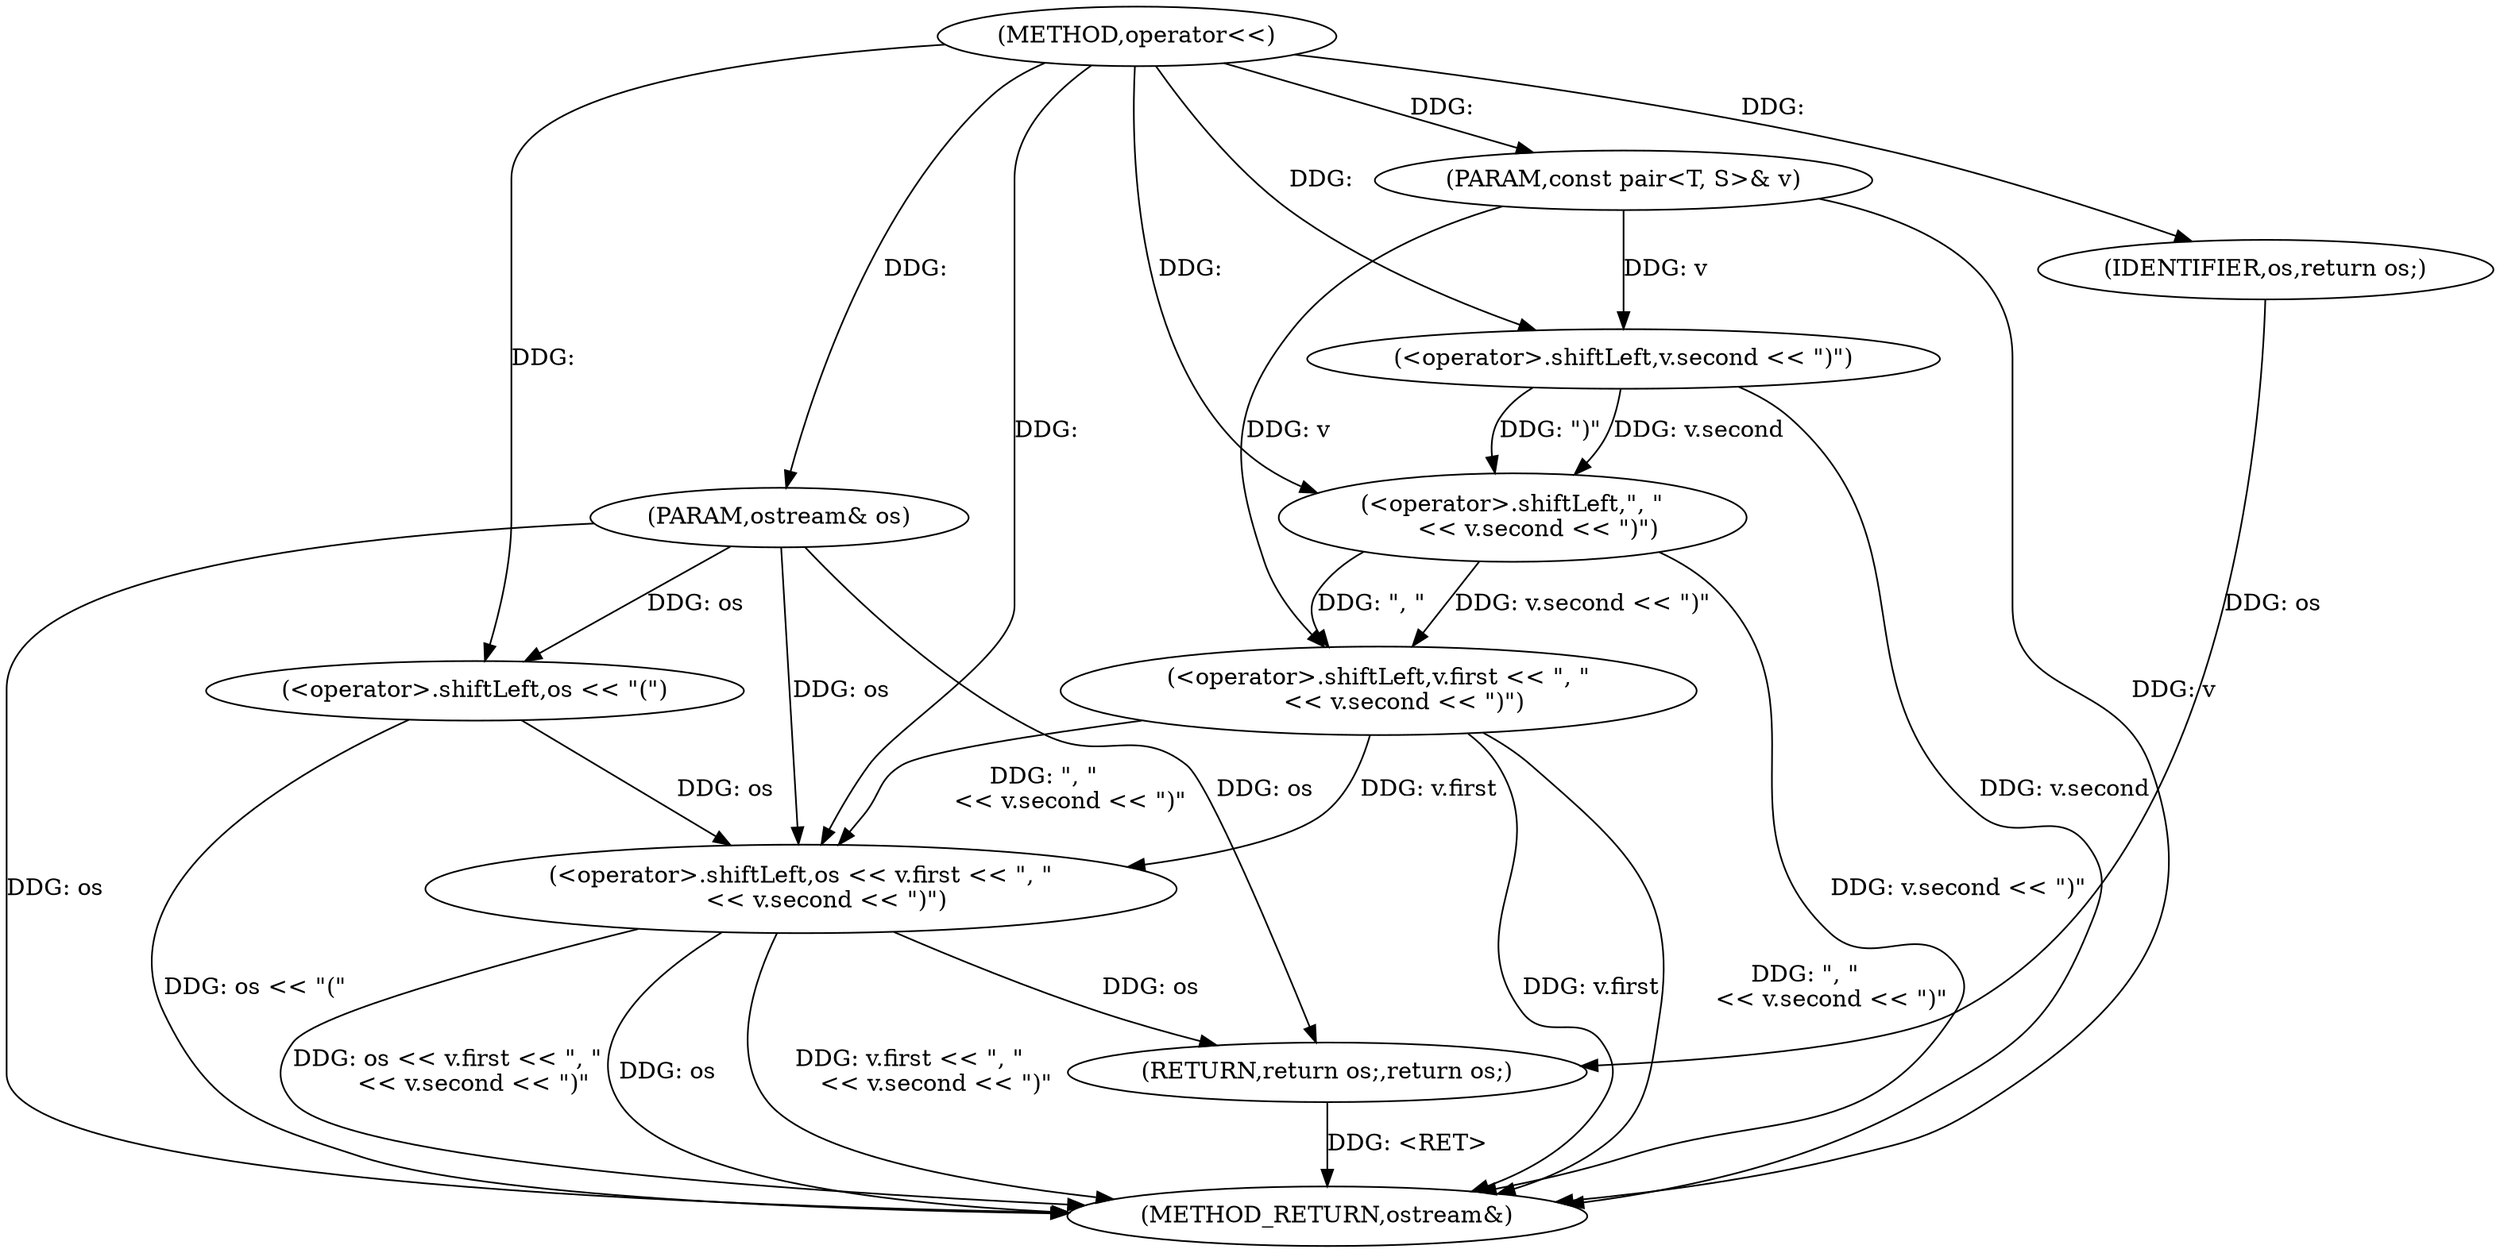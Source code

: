 digraph "operator<<" {  
"1000204" [label = "(METHOD,operator<<)" ]
"1000226" [label = "(METHOD_RETURN,ostream&)" ]
"1000205" [label = "(PARAM,ostream& os)" ]
"1000206" [label = "(PARAM,const pair<T, S>& v)" ]
"1000208" [label = "(<operator>.shiftLeft,os << \"(\")" ]
"1000211" [label = "(<operator>.shiftLeft,os << v.first << \", \"\n       << v.second << \")\")" ]
"1000224" [label = "(RETURN,return os;,return os;)" ]
"1000225" [label = "(IDENTIFIER,os,return os;)" ]
"1000213" [label = "(<operator>.shiftLeft,v.first << \", \"\n       << v.second << \")\")" ]
"1000217" [label = "(<operator>.shiftLeft,\", \"\n       << v.second << \")\")" ]
"1000219" [label = "(<operator>.shiftLeft,v.second << \")\")" ]
  "1000205" -> "1000226"  [ label = "DDG: os"] 
  "1000206" -> "1000226"  [ label = "DDG: v"] 
  "1000208" -> "1000226"  [ label = "DDG: os << \"(\""] 
  "1000211" -> "1000226"  [ label = "DDG: os"] 
  "1000213" -> "1000226"  [ label = "DDG: v.first"] 
  "1000219" -> "1000226"  [ label = "DDG: v.second"] 
  "1000217" -> "1000226"  [ label = "DDG: v.second << \")\""] 
  "1000213" -> "1000226"  [ label = "DDG: \", \"\n       << v.second << \")\""] 
  "1000211" -> "1000226"  [ label = "DDG: v.first << \", \"\n       << v.second << \")\""] 
  "1000211" -> "1000226"  [ label = "DDG: os << v.first << \", \"\n       << v.second << \")\""] 
  "1000224" -> "1000226"  [ label = "DDG: <RET>"] 
  "1000204" -> "1000205"  [ label = "DDG: "] 
  "1000204" -> "1000206"  [ label = "DDG: "] 
  "1000225" -> "1000224"  [ label = "DDG: os"] 
  "1000211" -> "1000224"  [ label = "DDG: os"] 
  "1000205" -> "1000224"  [ label = "DDG: os"] 
  "1000205" -> "1000208"  [ label = "DDG: os"] 
  "1000204" -> "1000208"  [ label = "DDG: "] 
  "1000208" -> "1000211"  [ label = "DDG: os"] 
  "1000205" -> "1000211"  [ label = "DDG: os"] 
  "1000204" -> "1000211"  [ label = "DDG: "] 
  "1000213" -> "1000211"  [ label = "DDG: v.first"] 
  "1000213" -> "1000211"  [ label = "DDG: \", \"\n       << v.second << \")\""] 
  "1000204" -> "1000225"  [ label = "DDG: "] 
  "1000206" -> "1000213"  [ label = "DDG: v"] 
  "1000217" -> "1000213"  [ label = "DDG: \", \""] 
  "1000217" -> "1000213"  [ label = "DDG: v.second << \")\""] 
  "1000204" -> "1000217"  [ label = "DDG: "] 
  "1000219" -> "1000217"  [ label = "DDG: \")\""] 
  "1000219" -> "1000217"  [ label = "DDG: v.second"] 
  "1000206" -> "1000219"  [ label = "DDG: v"] 
  "1000204" -> "1000219"  [ label = "DDG: "] 
}
